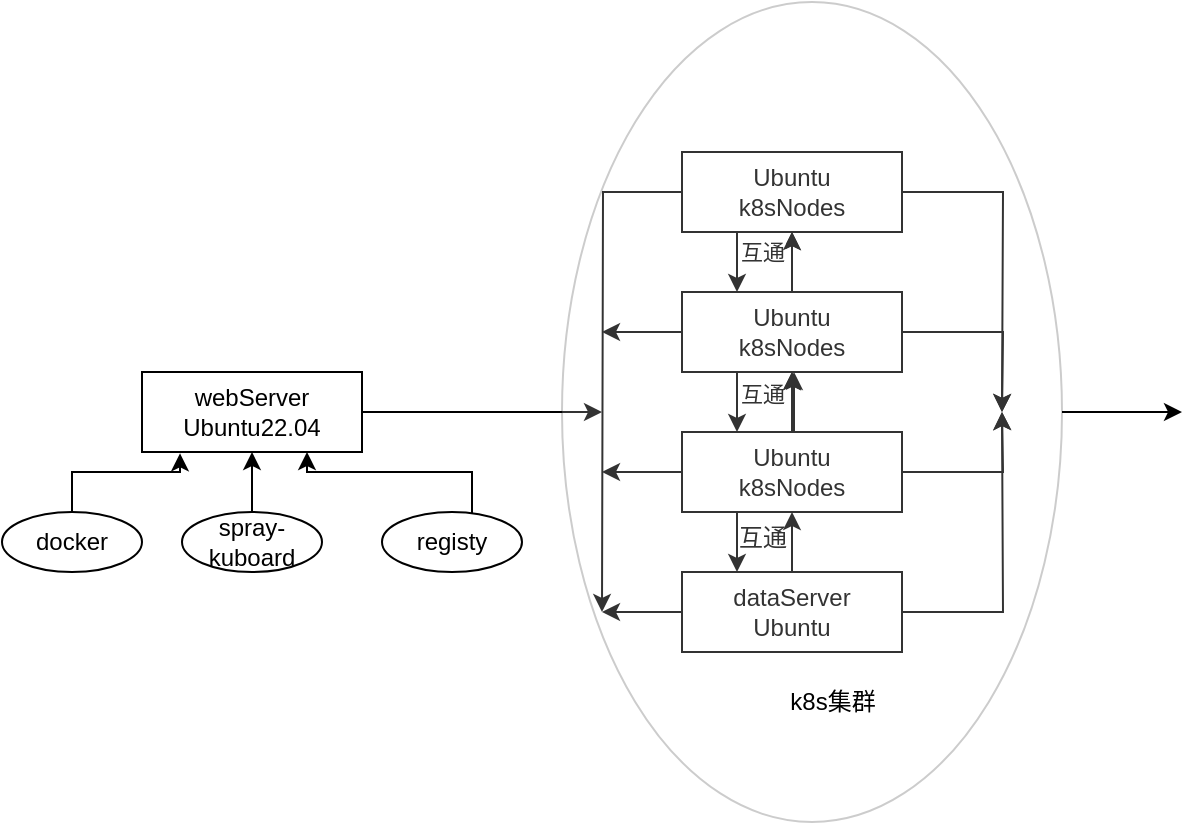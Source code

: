 <mxfile version="22.1.3" type="github">
  <diagram name="第 1 页" id="i8u_OBD3O_TQcKY7orfp">
    <mxGraphModel dx="1621" dy="432" grid="1" gridSize="10" guides="1" tooltips="1" connect="1" arrows="1" fold="1" page="1" pageScale="1" pageWidth="827" pageHeight="1169" background="#ffffff" math="0" shadow="0">
      <root>
        <mxCell id="0" />
        <mxCell id="1" parent="0" />
        <mxCell id="NINAPxGtuBQYfsfIf3ee-16" style="edgeStyle=orthogonalEdgeStyle;rounded=0;orthogonalLoop=1;jettySize=auto;html=1;entryX=0;entryY=0.5;entryDx=0;entryDy=0;" parent="1" source="NINAPxGtuBQYfsfIf3ee-2" edge="1">
          <mxGeometry relative="1" as="geometry">
            <mxPoint x="240" y="400" as="targetPoint" />
          </mxGeometry>
        </mxCell>
        <mxCell id="NINAPxGtuBQYfsfIf3ee-23" style="edgeStyle=orthogonalEdgeStyle;rounded=0;orthogonalLoop=1;jettySize=auto;html=1;exitX=0.25;exitY=1;exitDx=0;exitDy=0;entryX=0.25;entryY=0;entryDx=0;entryDy=0;" parent="1" source="NINAPxGtuBQYfsfIf3ee-2" target="NINAPxGtuBQYfsfIf3ee-8" edge="1">
          <mxGeometry relative="1" as="geometry" />
        </mxCell>
        <mxCell id="qvz7UbXK8W9iCngONPpW-12" style="edgeStyle=orthogonalEdgeStyle;rounded=0;orthogonalLoop=1;jettySize=auto;html=1;exitX=0;exitY=0.5;exitDx=0;exitDy=0;" parent="1" source="NINAPxGtuBQYfsfIf3ee-2" edge="1">
          <mxGeometry relative="1" as="geometry">
            <mxPoint x="40" y="500" as="targetPoint" />
          </mxGeometry>
        </mxCell>
        <mxCell id="NINAPxGtuBQYfsfIf3ee-2" value="Ubuntu&lt;br&gt;k8sNodes" style="rounded=0;whiteSpace=wrap;html=1;" parent="1" vertex="1">
          <mxGeometry x="80" y="270" width="110" height="40" as="geometry" />
        </mxCell>
        <mxCell id="NINAPxGtuBQYfsfIf3ee-15" style="edgeStyle=orthogonalEdgeStyle;rounded=0;orthogonalLoop=1;jettySize=auto;html=1;entryX=0;entryY=0.5;entryDx=0;entryDy=0;" parent="1" source="NINAPxGtuBQYfsfIf3ee-6" edge="1">
          <mxGeometry relative="1" as="geometry">
            <mxPoint x="240" y="400" as="targetPoint" />
          </mxGeometry>
        </mxCell>
        <mxCell id="NINAPxGtuBQYfsfIf3ee-26" style="edgeStyle=orthogonalEdgeStyle;rounded=0;orthogonalLoop=1;jettySize=auto;html=1;exitX=0.5;exitY=0;exitDx=0;exitDy=0;entryX=0.5;entryY=1;entryDx=0;entryDy=0;" parent="1" source="NINAPxGtuBQYfsfIf3ee-6" target="NINAPxGtuBQYfsfIf3ee-7" edge="1">
          <mxGeometry relative="1" as="geometry" />
        </mxCell>
        <mxCell id="qvz7UbXK8W9iCngONPpW-13" style="edgeStyle=orthogonalEdgeStyle;rounded=0;orthogonalLoop=1;jettySize=auto;html=1;exitX=0;exitY=0.5;exitDx=0;exitDy=0;" parent="1" source="NINAPxGtuBQYfsfIf3ee-6" edge="1">
          <mxGeometry relative="1" as="geometry">
            <mxPoint x="40" y="500" as="targetPoint" />
          </mxGeometry>
        </mxCell>
        <mxCell id="NINAPxGtuBQYfsfIf3ee-6" value="dataServer&lt;br&gt;Ubuntu" style="rounded=0;whiteSpace=wrap;html=1;" parent="1" vertex="1">
          <mxGeometry x="80" y="480" width="110" height="40" as="geometry" />
        </mxCell>
        <mxCell id="NINAPxGtuBQYfsfIf3ee-11" value="" style="edgeStyle=orthogonalEdgeStyle;rounded=0;orthogonalLoop=1;jettySize=auto;html=1;" parent="1" edge="1">
          <mxGeometry relative="1" as="geometry">
            <mxPoint x="136" y="410" as="sourcePoint" />
            <mxPoint x="136" y="380" as="targetPoint" />
          </mxGeometry>
        </mxCell>
        <mxCell id="NINAPxGtuBQYfsfIf3ee-20" value="互通" style="edgeLabel;html=1;align=center;verticalAlign=middle;resizable=0;points=[];" parent="NINAPxGtuBQYfsfIf3ee-11" vertex="1" connectable="0">
          <mxGeometry x="0.293" y="-3" relative="1" as="geometry">
            <mxPoint x="-19" as="offset" />
          </mxGeometry>
        </mxCell>
        <mxCell id="NINAPxGtuBQYfsfIf3ee-14" style="edgeStyle=orthogonalEdgeStyle;rounded=0;orthogonalLoop=1;jettySize=auto;html=1;entryX=0;entryY=0.5;entryDx=0;entryDy=0;" parent="1" source="NINAPxGtuBQYfsfIf3ee-7" edge="1">
          <mxGeometry relative="1" as="geometry">
            <mxPoint x="240" y="400" as="targetPoint" />
          </mxGeometry>
        </mxCell>
        <mxCell id="NINAPxGtuBQYfsfIf3ee-24" style="edgeStyle=orthogonalEdgeStyle;rounded=0;orthogonalLoop=1;jettySize=auto;html=1;exitX=0.25;exitY=1;exitDx=0;exitDy=0;entryX=0.25;entryY=0;entryDx=0;entryDy=0;" parent="1" source="NINAPxGtuBQYfsfIf3ee-7" target="NINAPxGtuBQYfsfIf3ee-6" edge="1">
          <mxGeometry relative="1" as="geometry" />
        </mxCell>
        <mxCell id="NINAPxGtuBQYfsfIf3ee-27" value="" style="edgeStyle=orthogonalEdgeStyle;rounded=0;orthogonalLoop=1;jettySize=auto;html=1;" parent="1" source="NINAPxGtuBQYfsfIf3ee-7" target="NINAPxGtuBQYfsfIf3ee-8" edge="1">
          <mxGeometry relative="1" as="geometry" />
        </mxCell>
        <mxCell id="NINAPxGtuBQYfsfIf3ee-28" value="" style="edgeStyle=orthogonalEdgeStyle;rounded=0;orthogonalLoop=1;jettySize=auto;html=1;" parent="1" source="NINAPxGtuBQYfsfIf3ee-7" target="NINAPxGtuBQYfsfIf3ee-8" edge="1">
          <mxGeometry relative="1" as="geometry" />
        </mxCell>
        <mxCell id="qvz7UbXK8W9iCngONPpW-14" style="edgeStyle=orthogonalEdgeStyle;rounded=0;orthogonalLoop=1;jettySize=auto;html=1;" parent="1" source="NINAPxGtuBQYfsfIf3ee-7" edge="1">
          <mxGeometry relative="1" as="geometry">
            <mxPoint x="40" y="430" as="targetPoint" />
          </mxGeometry>
        </mxCell>
        <mxCell id="NINAPxGtuBQYfsfIf3ee-7" value="Ubuntu&lt;br&gt;k8sNodes" style="rounded=0;whiteSpace=wrap;html=1;" parent="1" vertex="1">
          <mxGeometry x="80" y="410" width="110" height="40" as="geometry" />
        </mxCell>
        <mxCell id="NINAPxGtuBQYfsfIf3ee-13" value="" style="edgeStyle=orthogonalEdgeStyle;rounded=0;orthogonalLoop=1;jettySize=auto;html=1;" parent="1" source="NINAPxGtuBQYfsfIf3ee-8" edge="1">
          <mxGeometry relative="1" as="geometry">
            <mxPoint x="240" y="400" as="targetPoint" />
          </mxGeometry>
        </mxCell>
        <mxCell id="NINAPxGtuBQYfsfIf3ee-18" value="" style="edgeStyle=orthogonalEdgeStyle;rounded=0;orthogonalLoop=1;jettySize=auto;html=1;" parent="1" source="NINAPxGtuBQYfsfIf3ee-8" target="NINAPxGtuBQYfsfIf3ee-2" edge="1">
          <mxGeometry relative="1" as="geometry" />
        </mxCell>
        <mxCell id="NINAPxGtuBQYfsfIf3ee-19" value="互通&lt;br&gt;" style="edgeLabel;html=1;align=center;verticalAlign=middle;resizable=0;points=[];" parent="NINAPxGtuBQYfsfIf3ee-18" vertex="1" connectable="0">
          <mxGeometry x="0.253" y="-2" relative="1" as="geometry">
            <mxPoint x="-17" y="-9" as="offset" />
          </mxGeometry>
        </mxCell>
        <mxCell id="NINAPxGtuBQYfsfIf3ee-21" style="edgeStyle=orthogonalEdgeStyle;rounded=0;orthogonalLoop=1;jettySize=auto;html=1;exitX=0.25;exitY=1;exitDx=0;exitDy=0;entryX=0.25;entryY=0;entryDx=0;entryDy=0;" parent="1" source="NINAPxGtuBQYfsfIf3ee-8" target="NINAPxGtuBQYfsfIf3ee-7" edge="1">
          <mxGeometry relative="1" as="geometry" />
        </mxCell>
        <mxCell id="NINAPxGtuBQYfsfIf3ee-31" value="" style="edgeStyle=orthogonalEdgeStyle;rounded=0;orthogonalLoop=1;jettySize=auto;html=1;" parent="1" source="NINAPxGtuBQYfsfIf3ee-8" target="NINAPxGtuBQYfsfIf3ee-2" edge="1">
          <mxGeometry relative="1" as="geometry" />
        </mxCell>
        <mxCell id="qvz7UbXK8W9iCngONPpW-15" style="edgeStyle=orthogonalEdgeStyle;rounded=0;orthogonalLoop=1;jettySize=auto;html=1;" parent="1" source="NINAPxGtuBQYfsfIf3ee-8" edge="1">
          <mxGeometry relative="1" as="geometry">
            <mxPoint x="40" y="360" as="targetPoint" />
          </mxGeometry>
        </mxCell>
        <mxCell id="NINAPxGtuBQYfsfIf3ee-8" value="Ubuntu&lt;br&gt;k8sNodes" style="rounded=0;whiteSpace=wrap;html=1;" parent="1" vertex="1">
          <mxGeometry x="80" y="340" width="110" height="40" as="geometry" />
        </mxCell>
        <mxCell id="NINAPxGtuBQYfsfIf3ee-32" value="互通" style="text;html=1;align=center;verticalAlign=middle;resizable=0;points=[];autosize=1;strokeColor=none;fillColor=none;" parent="1" vertex="1">
          <mxGeometry x="95" y="448" width="50" height="30" as="geometry" />
        </mxCell>
        <mxCell id="NINAPxGtuBQYfsfIf3ee-45" style="edgeStyle=orthogonalEdgeStyle;rounded=0;orthogonalLoop=1;jettySize=auto;html=1;" parent="1" source="NINAPxGtuBQYfsfIf3ee-33" edge="1">
          <mxGeometry relative="1" as="geometry">
            <mxPoint x="40" y="400" as="targetPoint" />
          </mxGeometry>
        </mxCell>
        <mxCell id="NINAPxGtuBQYfsfIf3ee-33" value="webServer&lt;br&gt;Ubuntu22.04" style="rounded=0;whiteSpace=wrap;html=1;" parent="1" vertex="1">
          <mxGeometry x="-190" y="380" width="110" height="40" as="geometry" />
        </mxCell>
        <mxCell id="53lafkm3msvrPaQ8JH2_-1" style="edgeStyle=orthogonalEdgeStyle;rounded=0;orthogonalLoop=1;jettySize=auto;html=1;exitX=1;exitY=0.5;exitDx=0;exitDy=0;" edge="1" parent="1" source="NINAPxGtuBQYfsfIf3ee-38">
          <mxGeometry relative="1" as="geometry">
            <mxPoint x="330" y="400" as="targetPoint" />
          </mxGeometry>
        </mxCell>
        <mxCell id="NINAPxGtuBQYfsfIf3ee-38" value="" style="ellipse;whiteSpace=wrap;html=1;shadow=0;opacity=20;labelBorderColor=default;fontColor=#000000;" parent="1" vertex="1">
          <mxGeometry x="20" y="195" width="250" height="410" as="geometry" />
        </mxCell>
        <mxCell id="NINAPxGtuBQYfsfIf3ee-46" value="k8s集群" style="text;html=1;align=center;verticalAlign=middle;resizable=0;points=[];autosize=1;" parent="1" vertex="1">
          <mxGeometry x="120" y="530" width="70" height="30" as="geometry" />
        </mxCell>
        <mxCell id="qvz7UbXK8W9iCngONPpW-1" value="docker" style="ellipse;whiteSpace=wrap;html=1;" parent="1" vertex="1">
          <mxGeometry x="-260" y="450" width="70" height="30" as="geometry" />
        </mxCell>
        <mxCell id="qvz7UbXK8W9iCngONPpW-6" style="edgeStyle=orthogonalEdgeStyle;rounded=0;orthogonalLoop=1;jettySize=auto;html=1;exitX=0.5;exitY=0;exitDx=0;exitDy=0;entryX=0.5;entryY=1;entryDx=0;entryDy=0;" parent="1" source="qvz7UbXK8W9iCngONPpW-2" target="NINAPxGtuBQYfsfIf3ee-33" edge="1">
          <mxGeometry relative="1" as="geometry" />
        </mxCell>
        <mxCell id="qvz7UbXK8W9iCngONPpW-2" value="spray-kuboard" style="ellipse;whiteSpace=wrap;html=1;" parent="1" vertex="1">
          <mxGeometry x="-170" y="450" width="70" height="30" as="geometry" />
        </mxCell>
        <mxCell id="qvz7UbXK8W9iCngONPpW-7" style="edgeStyle=orthogonalEdgeStyle;rounded=0;orthogonalLoop=1;jettySize=auto;html=1;entryX=0.75;entryY=1;entryDx=0;entryDy=0;" parent="1" source="qvz7UbXK8W9iCngONPpW-4" target="NINAPxGtuBQYfsfIf3ee-33" edge="1">
          <mxGeometry relative="1" as="geometry">
            <Array as="points">
              <mxPoint x="-25" y="430" />
              <mxPoint x="-107" y="430" />
            </Array>
          </mxGeometry>
        </mxCell>
        <mxCell id="qvz7UbXK8W9iCngONPpW-4" value="registy" style="ellipse;whiteSpace=wrap;html=1;" parent="1" vertex="1">
          <mxGeometry x="-70" y="450" width="70" height="30" as="geometry" />
        </mxCell>
        <mxCell id="qvz7UbXK8W9iCngONPpW-5" style="edgeStyle=orthogonalEdgeStyle;rounded=0;orthogonalLoop=1;jettySize=auto;html=1;exitX=0.5;exitY=0;exitDx=0;exitDy=0;entryX=0.173;entryY=1.017;entryDx=0;entryDy=0;entryPerimeter=0;" parent="1" source="qvz7UbXK8W9iCngONPpW-1" target="NINAPxGtuBQYfsfIf3ee-33" edge="1">
          <mxGeometry relative="1" as="geometry" />
        </mxCell>
      </root>
    </mxGraphModel>
  </diagram>
</mxfile>
